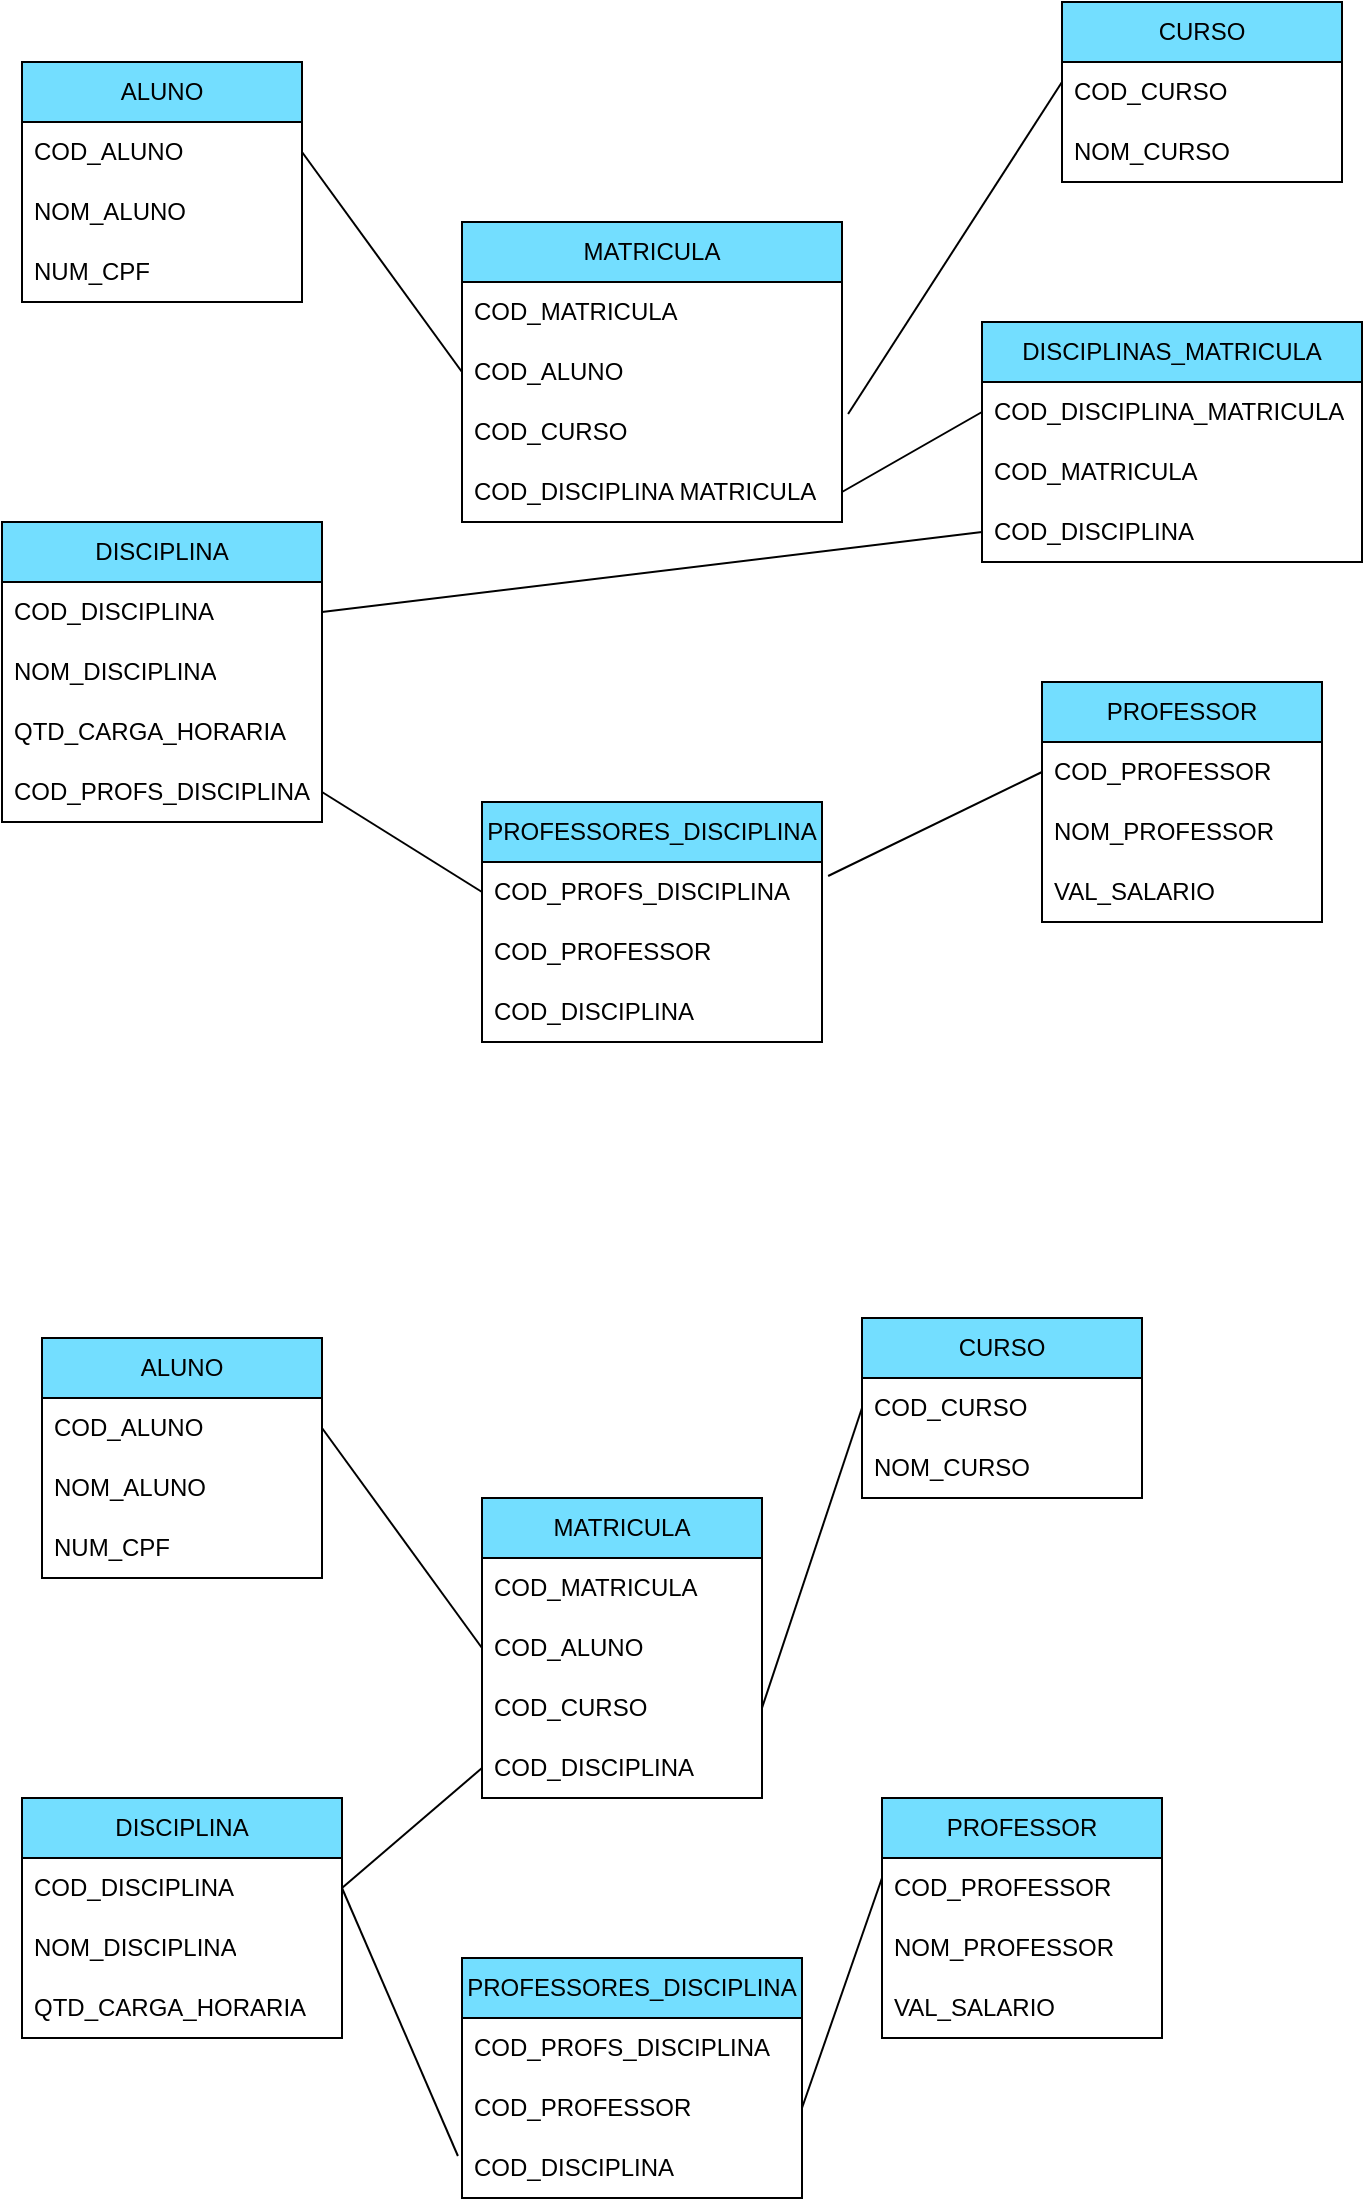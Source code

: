 <mxfile version="21.6.9" type="device">
  <diagram name="Página-1" id="gaQKq8PT9YEn8VLTx530">
    <mxGraphModel dx="794" dy="734" grid="1" gridSize="10" guides="1" tooltips="1" connect="1" arrows="1" fold="1" page="1" pageScale="1" pageWidth="827" pageHeight="1169" math="0" shadow="0">
      <root>
        <mxCell id="0" />
        <mxCell id="1" parent="0" />
        <mxCell id="KkJn7QVHv9WQBNd2l7bp-1" value="MATRICULA" style="swimlane;fontStyle=0;childLayout=stackLayout;horizontal=1;startSize=30;horizontalStack=0;resizeParent=1;resizeParentMax=0;resizeLast=0;collapsible=1;marginBottom=0;whiteSpace=wrap;html=1;fillColor=#73DEFF;" vertex="1" parent="1">
          <mxGeometry x="310" y="130" width="190" height="150" as="geometry" />
        </mxCell>
        <mxCell id="KkJn7QVHv9WQBNd2l7bp-2" value="COD_MATRICULA" style="text;strokeColor=none;fillColor=none;align=left;verticalAlign=middle;spacingLeft=4;spacingRight=4;overflow=hidden;points=[[0,0.5],[1,0.5]];portConstraint=eastwest;rotatable=0;whiteSpace=wrap;html=1;" vertex="1" parent="KkJn7QVHv9WQBNd2l7bp-1">
          <mxGeometry y="30" width="190" height="30" as="geometry" />
        </mxCell>
        <mxCell id="KkJn7QVHv9WQBNd2l7bp-3" value="COD_ALUNO" style="text;strokeColor=none;fillColor=none;align=left;verticalAlign=middle;spacingLeft=4;spacingRight=4;overflow=hidden;points=[[0,0.5],[1,0.5]];portConstraint=eastwest;rotatable=0;whiteSpace=wrap;html=1;" vertex="1" parent="KkJn7QVHv9WQBNd2l7bp-1">
          <mxGeometry y="60" width="190" height="30" as="geometry" />
        </mxCell>
        <mxCell id="KkJn7QVHv9WQBNd2l7bp-4" value="COD_CURSO" style="text;strokeColor=none;fillColor=none;align=left;verticalAlign=middle;spacingLeft=4;spacingRight=4;overflow=hidden;points=[[0,0.5],[1,0.5]];portConstraint=eastwest;rotatable=0;whiteSpace=wrap;html=1;" vertex="1" parent="KkJn7QVHv9WQBNd2l7bp-1">
          <mxGeometry y="90" width="190" height="30" as="geometry" />
        </mxCell>
        <mxCell id="KkJn7QVHv9WQBNd2l7bp-31" value="COD_DISCIPLINA MATRICULA" style="text;strokeColor=none;fillColor=none;align=left;verticalAlign=middle;spacingLeft=4;spacingRight=4;overflow=hidden;points=[[0,0.5],[1,0.5]];portConstraint=eastwest;rotatable=0;whiteSpace=wrap;html=1;" vertex="1" parent="KkJn7QVHv9WQBNd2l7bp-1">
          <mxGeometry y="120" width="190" height="30" as="geometry" />
        </mxCell>
        <mxCell id="KkJn7QVHv9WQBNd2l7bp-5" value="CURSO" style="swimlane;fontStyle=0;childLayout=stackLayout;horizontal=1;startSize=30;horizontalStack=0;resizeParent=1;resizeParentMax=0;resizeLast=0;collapsible=1;marginBottom=0;whiteSpace=wrap;html=1;fillColor=#73DEFF;" vertex="1" parent="1">
          <mxGeometry x="610" y="20" width="140" height="90" as="geometry" />
        </mxCell>
        <mxCell id="KkJn7QVHv9WQBNd2l7bp-6" value="COD_CURSO" style="text;strokeColor=none;fillColor=none;align=left;verticalAlign=middle;spacingLeft=4;spacingRight=4;overflow=hidden;points=[[0,0.5],[1,0.5]];portConstraint=eastwest;rotatable=0;whiteSpace=wrap;html=1;" vertex="1" parent="KkJn7QVHv9WQBNd2l7bp-5">
          <mxGeometry y="30" width="140" height="30" as="geometry" />
        </mxCell>
        <mxCell id="KkJn7QVHv9WQBNd2l7bp-7" value="NOM_CURSO" style="text;strokeColor=none;fillColor=none;align=left;verticalAlign=middle;spacingLeft=4;spacingRight=4;overflow=hidden;points=[[0,0.5],[1,0.5]];portConstraint=eastwest;rotatable=0;whiteSpace=wrap;html=1;" vertex="1" parent="KkJn7QVHv9WQBNd2l7bp-5">
          <mxGeometry y="60" width="140" height="30" as="geometry" />
        </mxCell>
        <mxCell id="KkJn7QVHv9WQBNd2l7bp-10" value="DISCIPLINA" style="swimlane;fontStyle=0;childLayout=stackLayout;horizontal=1;startSize=30;horizontalStack=0;resizeParent=1;resizeParentMax=0;resizeLast=0;collapsible=1;marginBottom=0;whiteSpace=wrap;html=1;fillColor=#73DEFF;" vertex="1" parent="1">
          <mxGeometry x="80" y="280" width="160" height="150" as="geometry" />
        </mxCell>
        <mxCell id="KkJn7QVHv9WQBNd2l7bp-11" value="COD_DISCIPLINA" style="text;strokeColor=none;fillColor=none;align=left;verticalAlign=middle;spacingLeft=4;spacingRight=4;overflow=hidden;points=[[0,0.5],[1,0.5]];portConstraint=eastwest;rotatable=0;whiteSpace=wrap;html=1;" vertex="1" parent="KkJn7QVHv9WQBNd2l7bp-10">
          <mxGeometry y="30" width="160" height="30" as="geometry" />
        </mxCell>
        <mxCell id="KkJn7QVHv9WQBNd2l7bp-12" value="NOM_DISCIPLINA" style="text;strokeColor=none;fillColor=none;align=left;verticalAlign=middle;spacingLeft=4;spacingRight=4;overflow=hidden;points=[[0,0.5],[1,0.5]];portConstraint=eastwest;rotatable=0;whiteSpace=wrap;html=1;" vertex="1" parent="KkJn7QVHv9WQBNd2l7bp-10">
          <mxGeometry y="60" width="160" height="30" as="geometry" />
        </mxCell>
        <mxCell id="KkJn7QVHv9WQBNd2l7bp-13" value="QTD_CARGA_HORARIA" style="text;strokeColor=none;fillColor=none;align=left;verticalAlign=middle;spacingLeft=4;spacingRight=4;overflow=hidden;points=[[0,0.5],[1,0.5]];portConstraint=eastwest;rotatable=0;whiteSpace=wrap;html=1;" vertex="1" parent="KkJn7QVHv9WQBNd2l7bp-10">
          <mxGeometry y="90" width="160" height="30" as="geometry" />
        </mxCell>
        <mxCell id="KkJn7QVHv9WQBNd2l7bp-41" value="COD_PROFS_DISCIPLINA" style="text;strokeColor=none;fillColor=none;align=left;verticalAlign=middle;spacingLeft=4;spacingRight=4;overflow=hidden;points=[[0,0.5],[1,0.5]];portConstraint=eastwest;rotatable=0;whiteSpace=wrap;html=1;" vertex="1" parent="KkJn7QVHv9WQBNd2l7bp-10">
          <mxGeometry y="120" width="160" height="30" as="geometry" />
        </mxCell>
        <mxCell id="KkJn7QVHv9WQBNd2l7bp-14" value="PROFESSOR" style="swimlane;fontStyle=0;childLayout=stackLayout;horizontal=1;startSize=30;horizontalStack=0;resizeParent=1;resizeParentMax=0;resizeLast=0;collapsible=1;marginBottom=0;whiteSpace=wrap;html=1;fillColor=#73DEFF;" vertex="1" parent="1">
          <mxGeometry x="600" y="360" width="140" height="120" as="geometry" />
        </mxCell>
        <mxCell id="KkJn7QVHv9WQBNd2l7bp-15" value="COD_PROFESSOR" style="text;strokeColor=none;fillColor=none;align=left;verticalAlign=middle;spacingLeft=4;spacingRight=4;overflow=hidden;points=[[0,0.5],[1,0.5]];portConstraint=eastwest;rotatable=0;whiteSpace=wrap;html=1;" vertex="1" parent="KkJn7QVHv9WQBNd2l7bp-14">
          <mxGeometry y="30" width="140" height="30" as="geometry" />
        </mxCell>
        <mxCell id="KkJn7QVHv9WQBNd2l7bp-16" value="NOM_PROFESSOR" style="text;strokeColor=none;fillColor=none;align=left;verticalAlign=middle;spacingLeft=4;spacingRight=4;overflow=hidden;points=[[0,0.5],[1,0.5]];portConstraint=eastwest;rotatable=0;whiteSpace=wrap;html=1;" vertex="1" parent="KkJn7QVHv9WQBNd2l7bp-14">
          <mxGeometry y="60" width="140" height="30" as="geometry" />
        </mxCell>
        <mxCell id="KkJn7QVHv9WQBNd2l7bp-17" value="VAL_SALARIO" style="text;strokeColor=none;fillColor=none;align=left;verticalAlign=middle;spacingLeft=4;spacingRight=4;overflow=hidden;points=[[0,0.5],[1,0.5]];portConstraint=eastwest;rotatable=0;whiteSpace=wrap;html=1;" vertex="1" parent="KkJn7QVHv9WQBNd2l7bp-14">
          <mxGeometry y="90" width="140" height="30" as="geometry" />
        </mxCell>
        <mxCell id="KkJn7QVHv9WQBNd2l7bp-26" value="ALUNO" style="swimlane;fontStyle=0;childLayout=stackLayout;horizontal=1;startSize=30;horizontalStack=0;resizeParent=1;resizeParentMax=0;resizeLast=0;collapsible=1;marginBottom=0;whiteSpace=wrap;html=1;fillColor=#73DEFF;" vertex="1" parent="1">
          <mxGeometry x="90" y="50" width="140" height="120" as="geometry" />
        </mxCell>
        <mxCell id="KkJn7QVHv9WQBNd2l7bp-27" value="COD_ALUNO" style="text;strokeColor=none;fillColor=none;align=left;verticalAlign=middle;spacingLeft=4;spacingRight=4;overflow=hidden;points=[[0,0.5],[1,0.5]];portConstraint=eastwest;rotatable=0;whiteSpace=wrap;html=1;" vertex="1" parent="KkJn7QVHv9WQBNd2l7bp-26">
          <mxGeometry y="30" width="140" height="30" as="geometry" />
        </mxCell>
        <mxCell id="KkJn7QVHv9WQBNd2l7bp-28" value="NOM_ALUNO" style="text;strokeColor=none;fillColor=none;align=left;verticalAlign=middle;spacingLeft=4;spacingRight=4;overflow=hidden;points=[[0,0.5],[1,0.5]];portConstraint=eastwest;rotatable=0;whiteSpace=wrap;html=1;" vertex="1" parent="KkJn7QVHv9WQBNd2l7bp-26">
          <mxGeometry y="60" width="140" height="30" as="geometry" />
        </mxCell>
        <mxCell id="KkJn7QVHv9WQBNd2l7bp-29" value="NUM_CPF" style="text;strokeColor=none;fillColor=none;align=left;verticalAlign=middle;spacingLeft=4;spacingRight=4;overflow=hidden;points=[[0,0.5],[1,0.5]];portConstraint=eastwest;rotatable=0;whiteSpace=wrap;html=1;" vertex="1" parent="KkJn7QVHv9WQBNd2l7bp-26">
          <mxGeometry y="90" width="140" height="30" as="geometry" />
        </mxCell>
        <mxCell id="KkJn7QVHv9WQBNd2l7bp-32" value="" style="endArrow=none;html=1;rounded=0;entryX=1;entryY=0.5;entryDx=0;entryDy=0;exitX=0;exitY=0.5;exitDx=0;exitDy=0;" edge="1" parent="1" source="KkJn7QVHv9WQBNd2l7bp-3" target="KkJn7QVHv9WQBNd2l7bp-27">
          <mxGeometry width="50" height="50" relative="1" as="geometry">
            <mxPoint x="380" y="300" as="sourcePoint" />
            <mxPoint x="430" y="250" as="targetPoint" />
          </mxGeometry>
        </mxCell>
        <mxCell id="KkJn7QVHv9WQBNd2l7bp-33" value="" style="endArrow=none;html=1;rounded=0;entryX=0;entryY=0.5;entryDx=0;entryDy=0;exitX=1.016;exitY=0.2;exitDx=0;exitDy=0;exitPerimeter=0;" edge="1" parent="1" source="KkJn7QVHv9WQBNd2l7bp-4">
          <mxGeometry width="50" height="50" relative="1" as="geometry">
            <mxPoint x="450" y="230" as="sourcePoint" />
            <mxPoint x="610" y="60" as="targetPoint" />
          </mxGeometry>
        </mxCell>
        <mxCell id="KkJn7QVHv9WQBNd2l7bp-35" value="PROFESSORES_DISCIPLINA" style="swimlane;fontStyle=0;childLayout=stackLayout;horizontal=1;startSize=30;horizontalStack=0;resizeParent=1;resizeParentMax=0;resizeLast=0;collapsible=1;marginBottom=0;whiteSpace=wrap;html=1;fillColor=#73DEFF;" vertex="1" parent="1">
          <mxGeometry x="320" y="420" width="170" height="120" as="geometry" />
        </mxCell>
        <mxCell id="KkJn7QVHv9WQBNd2l7bp-36" value="COD_PROFS_DISCIPLINA" style="text;strokeColor=none;fillColor=none;align=left;verticalAlign=middle;spacingLeft=4;spacingRight=4;overflow=hidden;points=[[0,0.5],[1,0.5]];portConstraint=eastwest;rotatable=0;whiteSpace=wrap;html=1;" vertex="1" parent="KkJn7QVHv9WQBNd2l7bp-35">
          <mxGeometry y="30" width="170" height="30" as="geometry" />
        </mxCell>
        <mxCell id="KkJn7QVHv9WQBNd2l7bp-37" value="COD_PROFESSOR" style="text;strokeColor=none;fillColor=none;align=left;verticalAlign=middle;spacingLeft=4;spacingRight=4;overflow=hidden;points=[[0,0.5],[1,0.5]];portConstraint=eastwest;rotatable=0;whiteSpace=wrap;html=1;" vertex="1" parent="KkJn7QVHv9WQBNd2l7bp-35">
          <mxGeometry y="60" width="170" height="30" as="geometry" />
        </mxCell>
        <mxCell id="KkJn7QVHv9WQBNd2l7bp-38" value="COD_DISCIPLINA" style="text;strokeColor=none;fillColor=none;align=left;verticalAlign=middle;spacingLeft=4;spacingRight=4;overflow=hidden;points=[[0,0.5],[1,0.5]];portConstraint=eastwest;rotatable=0;whiteSpace=wrap;html=1;" vertex="1" parent="KkJn7QVHv9WQBNd2l7bp-35">
          <mxGeometry y="90" width="170" height="30" as="geometry" />
        </mxCell>
        <mxCell id="KkJn7QVHv9WQBNd2l7bp-42" value="" style="endArrow=none;html=1;rounded=0;exitX=1;exitY=0.5;exitDx=0;exitDy=0;entryX=0;entryY=0.5;entryDx=0;entryDy=0;" edge="1" parent="1" source="KkJn7QVHv9WQBNd2l7bp-41" target="KkJn7QVHv9WQBNd2l7bp-36">
          <mxGeometry width="50" height="50" relative="1" as="geometry">
            <mxPoint x="250" y="450" as="sourcePoint" />
            <mxPoint x="310" y="460" as="targetPoint" />
          </mxGeometry>
        </mxCell>
        <mxCell id="KkJn7QVHv9WQBNd2l7bp-43" value="MATRICULA" style="swimlane;fontStyle=0;childLayout=stackLayout;horizontal=1;startSize=30;horizontalStack=0;resizeParent=1;resizeParentMax=0;resizeLast=0;collapsible=1;marginBottom=0;whiteSpace=wrap;html=1;fillColor=#73DEFF;" vertex="1" parent="1">
          <mxGeometry x="320" y="768" width="140" height="150" as="geometry" />
        </mxCell>
        <mxCell id="KkJn7QVHv9WQBNd2l7bp-44" value="COD_MATRICULA" style="text;strokeColor=none;fillColor=none;align=left;verticalAlign=middle;spacingLeft=4;spacingRight=4;overflow=hidden;points=[[0,0.5],[1,0.5]];portConstraint=eastwest;rotatable=0;whiteSpace=wrap;html=1;" vertex="1" parent="KkJn7QVHv9WQBNd2l7bp-43">
          <mxGeometry y="30" width="140" height="30" as="geometry" />
        </mxCell>
        <mxCell id="KkJn7QVHv9WQBNd2l7bp-45" value="COD_ALUNO" style="text;strokeColor=none;fillColor=none;align=left;verticalAlign=middle;spacingLeft=4;spacingRight=4;overflow=hidden;points=[[0,0.5],[1,0.5]];portConstraint=eastwest;rotatable=0;whiteSpace=wrap;html=1;" vertex="1" parent="KkJn7QVHv9WQBNd2l7bp-43">
          <mxGeometry y="60" width="140" height="30" as="geometry" />
        </mxCell>
        <mxCell id="KkJn7QVHv9WQBNd2l7bp-46" value="COD_CURSO" style="text;strokeColor=none;fillColor=none;align=left;verticalAlign=middle;spacingLeft=4;spacingRight=4;overflow=hidden;points=[[0,0.5],[1,0.5]];portConstraint=eastwest;rotatable=0;whiteSpace=wrap;html=1;" vertex="1" parent="KkJn7QVHv9WQBNd2l7bp-43">
          <mxGeometry y="90" width="140" height="30" as="geometry" />
        </mxCell>
        <mxCell id="KkJn7QVHv9WQBNd2l7bp-47" value="COD_DISCIPLINA" style="text;strokeColor=none;fillColor=none;align=left;verticalAlign=middle;spacingLeft=4;spacingRight=4;overflow=hidden;points=[[0,0.5],[1,0.5]];portConstraint=eastwest;rotatable=0;whiteSpace=wrap;html=1;" vertex="1" parent="KkJn7QVHv9WQBNd2l7bp-43">
          <mxGeometry y="120" width="140" height="30" as="geometry" />
        </mxCell>
        <mxCell id="KkJn7QVHv9WQBNd2l7bp-48" value="CURSO" style="swimlane;fontStyle=0;childLayout=stackLayout;horizontal=1;startSize=30;horizontalStack=0;resizeParent=1;resizeParentMax=0;resizeLast=0;collapsible=1;marginBottom=0;whiteSpace=wrap;html=1;fillColor=#73DEFF;" vertex="1" parent="1">
          <mxGeometry x="510" y="678" width="140" height="90" as="geometry" />
        </mxCell>
        <mxCell id="KkJn7QVHv9WQBNd2l7bp-49" value="COD_CURSO" style="text;strokeColor=none;fillColor=none;align=left;verticalAlign=middle;spacingLeft=4;spacingRight=4;overflow=hidden;points=[[0,0.5],[1,0.5]];portConstraint=eastwest;rotatable=0;whiteSpace=wrap;html=1;" vertex="1" parent="KkJn7QVHv9WQBNd2l7bp-48">
          <mxGeometry y="30" width="140" height="30" as="geometry" />
        </mxCell>
        <mxCell id="KkJn7QVHv9WQBNd2l7bp-50" value="NOM_CURSO" style="text;strokeColor=none;fillColor=none;align=left;verticalAlign=middle;spacingLeft=4;spacingRight=4;overflow=hidden;points=[[0,0.5],[1,0.5]];portConstraint=eastwest;rotatable=0;whiteSpace=wrap;html=1;" vertex="1" parent="KkJn7QVHv9WQBNd2l7bp-48">
          <mxGeometry y="60" width="140" height="30" as="geometry" />
        </mxCell>
        <mxCell id="KkJn7QVHv9WQBNd2l7bp-51" value="DISCIPLINA" style="swimlane;fontStyle=0;childLayout=stackLayout;horizontal=1;startSize=30;horizontalStack=0;resizeParent=1;resizeParentMax=0;resizeLast=0;collapsible=1;marginBottom=0;whiteSpace=wrap;html=1;fillColor=#73DEFF;" vertex="1" parent="1">
          <mxGeometry x="90" y="918" width="160" height="120" as="geometry" />
        </mxCell>
        <mxCell id="KkJn7QVHv9WQBNd2l7bp-52" value="COD_DISCIPLINA" style="text;strokeColor=none;fillColor=none;align=left;verticalAlign=middle;spacingLeft=4;spacingRight=4;overflow=hidden;points=[[0,0.5],[1,0.5]];portConstraint=eastwest;rotatable=0;whiteSpace=wrap;html=1;" vertex="1" parent="KkJn7QVHv9WQBNd2l7bp-51">
          <mxGeometry y="30" width="160" height="30" as="geometry" />
        </mxCell>
        <mxCell id="KkJn7QVHv9WQBNd2l7bp-53" value="NOM_DISCIPLINA" style="text;strokeColor=none;fillColor=none;align=left;verticalAlign=middle;spacingLeft=4;spacingRight=4;overflow=hidden;points=[[0,0.5],[1,0.5]];portConstraint=eastwest;rotatable=0;whiteSpace=wrap;html=1;" vertex="1" parent="KkJn7QVHv9WQBNd2l7bp-51">
          <mxGeometry y="60" width="160" height="30" as="geometry" />
        </mxCell>
        <mxCell id="KkJn7QVHv9WQBNd2l7bp-54" value="QTD_CARGA_HORARIA" style="text;strokeColor=none;fillColor=none;align=left;verticalAlign=middle;spacingLeft=4;spacingRight=4;overflow=hidden;points=[[0,0.5],[1,0.5]];portConstraint=eastwest;rotatable=0;whiteSpace=wrap;html=1;" vertex="1" parent="KkJn7QVHv9WQBNd2l7bp-51">
          <mxGeometry y="90" width="160" height="30" as="geometry" />
        </mxCell>
        <mxCell id="KkJn7QVHv9WQBNd2l7bp-56" value="PROFESSOR" style="swimlane;fontStyle=0;childLayout=stackLayout;horizontal=1;startSize=30;horizontalStack=0;resizeParent=1;resizeParentMax=0;resizeLast=0;collapsible=1;marginBottom=0;whiteSpace=wrap;html=1;fillColor=#73DEFF;" vertex="1" parent="1">
          <mxGeometry x="520" y="918" width="140" height="120" as="geometry" />
        </mxCell>
        <mxCell id="KkJn7QVHv9WQBNd2l7bp-57" value="COD_PROFESSOR" style="text;strokeColor=none;fillColor=none;align=left;verticalAlign=middle;spacingLeft=4;spacingRight=4;overflow=hidden;points=[[0,0.5],[1,0.5]];portConstraint=eastwest;rotatable=0;whiteSpace=wrap;html=1;" vertex="1" parent="KkJn7QVHv9WQBNd2l7bp-56">
          <mxGeometry y="30" width="140" height="30" as="geometry" />
        </mxCell>
        <mxCell id="KkJn7QVHv9WQBNd2l7bp-58" value="NOM_PROFESSOR" style="text;strokeColor=none;fillColor=none;align=left;verticalAlign=middle;spacingLeft=4;spacingRight=4;overflow=hidden;points=[[0,0.5],[1,0.5]];portConstraint=eastwest;rotatable=0;whiteSpace=wrap;html=1;" vertex="1" parent="KkJn7QVHv9WQBNd2l7bp-56">
          <mxGeometry y="60" width="140" height="30" as="geometry" />
        </mxCell>
        <mxCell id="KkJn7QVHv9WQBNd2l7bp-59" value="VAL_SALARIO" style="text;strokeColor=none;fillColor=none;align=left;verticalAlign=middle;spacingLeft=4;spacingRight=4;overflow=hidden;points=[[0,0.5],[1,0.5]];portConstraint=eastwest;rotatable=0;whiteSpace=wrap;html=1;" vertex="1" parent="KkJn7QVHv9WQBNd2l7bp-56">
          <mxGeometry y="90" width="140" height="30" as="geometry" />
        </mxCell>
        <mxCell id="KkJn7QVHv9WQBNd2l7bp-60" value="ALUNO" style="swimlane;fontStyle=0;childLayout=stackLayout;horizontal=1;startSize=30;horizontalStack=0;resizeParent=1;resizeParentMax=0;resizeLast=0;collapsible=1;marginBottom=0;whiteSpace=wrap;html=1;fillColor=#73DEFF;" vertex="1" parent="1">
          <mxGeometry x="100" y="688" width="140" height="120" as="geometry" />
        </mxCell>
        <mxCell id="KkJn7QVHv9WQBNd2l7bp-61" value="COD_ALUNO" style="text;strokeColor=none;fillColor=none;align=left;verticalAlign=middle;spacingLeft=4;spacingRight=4;overflow=hidden;points=[[0,0.5],[1,0.5]];portConstraint=eastwest;rotatable=0;whiteSpace=wrap;html=1;" vertex="1" parent="KkJn7QVHv9WQBNd2l7bp-60">
          <mxGeometry y="30" width="140" height="30" as="geometry" />
        </mxCell>
        <mxCell id="KkJn7QVHv9WQBNd2l7bp-62" value="NOM_ALUNO" style="text;strokeColor=none;fillColor=none;align=left;verticalAlign=middle;spacingLeft=4;spacingRight=4;overflow=hidden;points=[[0,0.5],[1,0.5]];portConstraint=eastwest;rotatable=0;whiteSpace=wrap;html=1;" vertex="1" parent="KkJn7QVHv9WQBNd2l7bp-60">
          <mxGeometry y="60" width="140" height="30" as="geometry" />
        </mxCell>
        <mxCell id="KkJn7QVHv9WQBNd2l7bp-63" value="NUM_CPF" style="text;strokeColor=none;fillColor=none;align=left;verticalAlign=middle;spacingLeft=4;spacingRight=4;overflow=hidden;points=[[0,0.5],[1,0.5]];portConstraint=eastwest;rotatable=0;whiteSpace=wrap;html=1;" vertex="1" parent="KkJn7QVHv9WQBNd2l7bp-60">
          <mxGeometry y="90" width="140" height="30" as="geometry" />
        </mxCell>
        <mxCell id="KkJn7QVHv9WQBNd2l7bp-64" value="" style="endArrow=none;html=1;rounded=0;entryX=1;entryY=0.5;entryDx=0;entryDy=0;exitX=0;exitY=0.5;exitDx=0;exitDy=0;" edge="1" parent="1" source="KkJn7QVHv9WQBNd2l7bp-45" target="KkJn7QVHv9WQBNd2l7bp-61">
          <mxGeometry width="50" height="50" relative="1" as="geometry">
            <mxPoint x="390" y="938" as="sourcePoint" />
            <mxPoint x="440" y="888" as="targetPoint" />
          </mxGeometry>
        </mxCell>
        <mxCell id="KkJn7QVHv9WQBNd2l7bp-65" value="" style="endArrow=none;html=1;rounded=0;entryX=0;entryY=0.5;entryDx=0;entryDy=0;exitX=1;exitY=0.5;exitDx=0;exitDy=0;" edge="1" parent="1" source="KkJn7QVHv9WQBNd2l7bp-46" target="KkJn7QVHv9WQBNd2l7bp-49">
          <mxGeometry width="50" height="50" relative="1" as="geometry">
            <mxPoint x="480" y="818" as="sourcePoint" />
            <mxPoint x="400" y="678" as="targetPoint" />
          </mxGeometry>
        </mxCell>
        <mxCell id="KkJn7QVHv9WQBNd2l7bp-66" value="" style="endArrow=none;html=1;rounded=0;exitX=1;exitY=0.5;exitDx=0;exitDy=0;entryX=0;entryY=0.5;entryDx=0;entryDy=0;" edge="1" parent="1" source="KkJn7QVHv9WQBNd2l7bp-52" target="KkJn7QVHv9WQBNd2l7bp-47">
          <mxGeometry width="50" height="50" relative="1" as="geometry">
            <mxPoint x="270" y="978" as="sourcePoint" />
            <mxPoint x="320" y="928" as="targetPoint" />
          </mxGeometry>
        </mxCell>
        <mxCell id="KkJn7QVHv9WQBNd2l7bp-67" value="PROFESSORES_DISCIPLINA" style="swimlane;fontStyle=0;childLayout=stackLayout;horizontal=1;startSize=30;horizontalStack=0;resizeParent=1;resizeParentMax=0;resizeLast=0;collapsible=1;marginBottom=0;whiteSpace=wrap;html=1;fillColor=#73DEFF;" vertex="1" parent="1">
          <mxGeometry x="310" y="998" width="170" height="120" as="geometry" />
        </mxCell>
        <mxCell id="KkJn7QVHv9WQBNd2l7bp-68" value="COD_PROFS_DISCIPLINA" style="text;strokeColor=none;fillColor=none;align=left;verticalAlign=middle;spacingLeft=4;spacingRight=4;overflow=hidden;points=[[0,0.5],[1,0.5]];portConstraint=eastwest;rotatable=0;whiteSpace=wrap;html=1;" vertex="1" parent="KkJn7QVHv9WQBNd2l7bp-67">
          <mxGeometry y="30" width="170" height="30" as="geometry" />
        </mxCell>
        <mxCell id="KkJn7QVHv9WQBNd2l7bp-69" value="COD_PROFESSOR" style="text;strokeColor=none;fillColor=none;align=left;verticalAlign=middle;spacingLeft=4;spacingRight=4;overflow=hidden;points=[[0,0.5],[1,0.5]];portConstraint=eastwest;rotatable=0;whiteSpace=wrap;html=1;" vertex="1" parent="KkJn7QVHv9WQBNd2l7bp-67">
          <mxGeometry y="60" width="170" height="30" as="geometry" />
        </mxCell>
        <mxCell id="KkJn7QVHv9WQBNd2l7bp-70" value="COD_DISCIPLINA" style="text;strokeColor=none;fillColor=none;align=left;verticalAlign=middle;spacingLeft=4;spacingRight=4;overflow=hidden;points=[[0,0.5],[1,0.5]];portConstraint=eastwest;rotatable=0;whiteSpace=wrap;html=1;" vertex="1" parent="KkJn7QVHv9WQBNd2l7bp-67">
          <mxGeometry y="90" width="170" height="30" as="geometry" />
        </mxCell>
        <mxCell id="KkJn7QVHv9WQBNd2l7bp-71" value="" style="endArrow=none;html=1;rounded=0;exitX=-0.012;exitY=0.3;exitDx=0;exitDy=0;exitPerimeter=0;" edge="1" parent="1" source="KkJn7QVHv9WQBNd2l7bp-70">
          <mxGeometry width="50" height="50" relative="1" as="geometry">
            <mxPoint x="390" y="1038" as="sourcePoint" />
            <mxPoint x="250" y="963" as="targetPoint" />
          </mxGeometry>
        </mxCell>
        <mxCell id="KkJn7QVHv9WQBNd2l7bp-72" value="" style="endArrow=none;html=1;rounded=0;exitX=1;exitY=0.5;exitDx=0;exitDy=0;" edge="1" parent="1" source="KkJn7QVHv9WQBNd2l7bp-69">
          <mxGeometry width="50" height="50" relative="1" as="geometry">
            <mxPoint x="470" y="1008" as="sourcePoint" />
            <mxPoint x="520" y="958" as="targetPoint" />
          </mxGeometry>
        </mxCell>
        <mxCell id="KkJn7QVHv9WQBNd2l7bp-74" value="DISCIPLINAS_MATRICULA" style="swimlane;fontStyle=0;childLayout=stackLayout;horizontal=1;startSize=30;horizontalStack=0;resizeParent=1;resizeParentMax=0;resizeLast=0;collapsible=1;marginBottom=0;whiteSpace=wrap;html=1;fillColor=#73DEFF;" vertex="1" parent="1">
          <mxGeometry x="570" y="180" width="190" height="120" as="geometry" />
        </mxCell>
        <mxCell id="KkJn7QVHv9WQBNd2l7bp-75" value="COD_DISCIPLINA_MATRICULA" style="text;strokeColor=none;fillColor=none;align=left;verticalAlign=middle;spacingLeft=4;spacingRight=4;overflow=hidden;points=[[0,0.5],[1,0.5]];portConstraint=eastwest;rotatable=0;whiteSpace=wrap;html=1;" vertex="1" parent="KkJn7QVHv9WQBNd2l7bp-74">
          <mxGeometry y="30" width="190" height="30" as="geometry" />
        </mxCell>
        <mxCell id="KkJn7QVHv9WQBNd2l7bp-76" value="COD_MATRICULA" style="text;strokeColor=none;fillColor=none;align=left;verticalAlign=middle;spacingLeft=4;spacingRight=4;overflow=hidden;points=[[0,0.5],[1,0.5]];portConstraint=eastwest;rotatable=0;whiteSpace=wrap;html=1;" vertex="1" parent="KkJn7QVHv9WQBNd2l7bp-74">
          <mxGeometry y="60" width="190" height="30" as="geometry" />
        </mxCell>
        <mxCell id="KkJn7QVHv9WQBNd2l7bp-77" value="COD_DISCIPLINA" style="text;strokeColor=none;fillColor=none;align=left;verticalAlign=middle;spacingLeft=4;spacingRight=4;overflow=hidden;points=[[0,0.5],[1,0.5]];portConstraint=eastwest;rotatable=0;whiteSpace=wrap;html=1;" vertex="1" parent="KkJn7QVHv9WQBNd2l7bp-74">
          <mxGeometry y="90" width="190" height="30" as="geometry" />
        </mxCell>
        <mxCell id="KkJn7QVHv9WQBNd2l7bp-79" value="" style="endArrow=none;html=1;rounded=0;entryX=0;entryY=0.5;entryDx=0;entryDy=0;exitX=1.018;exitY=0.233;exitDx=0;exitDy=0;exitPerimeter=0;" edge="1" parent="1" source="KkJn7QVHv9WQBNd2l7bp-36" target="KkJn7QVHv9WQBNd2l7bp-15">
          <mxGeometry width="50" height="50" relative="1" as="geometry">
            <mxPoint x="470" y="440" as="sourcePoint" />
            <mxPoint x="520" y="390" as="targetPoint" />
          </mxGeometry>
        </mxCell>
        <mxCell id="KkJn7QVHv9WQBNd2l7bp-80" value="" style="endArrow=none;html=1;rounded=0;exitX=1;exitY=0.5;exitDx=0;exitDy=0;entryX=0;entryY=0.5;entryDx=0;entryDy=0;" edge="1" parent="1" source="KkJn7QVHv9WQBNd2l7bp-31" target="KkJn7QVHv9WQBNd2l7bp-75">
          <mxGeometry width="50" height="50" relative="1" as="geometry">
            <mxPoint x="520" y="265" as="sourcePoint" />
            <mxPoint x="570" y="215" as="targetPoint" />
          </mxGeometry>
        </mxCell>
        <mxCell id="KkJn7QVHv9WQBNd2l7bp-81" value="" style="endArrow=none;html=1;rounded=0;exitX=1;exitY=0.5;exitDx=0;exitDy=0;entryX=0;entryY=0.5;entryDx=0;entryDy=0;" edge="1" parent="1" source="KkJn7QVHv9WQBNd2l7bp-11" target="KkJn7QVHv9WQBNd2l7bp-77">
          <mxGeometry width="50" height="50" relative="1" as="geometry">
            <mxPoint x="380" y="380" as="sourcePoint" />
            <mxPoint x="430" y="330" as="targetPoint" />
          </mxGeometry>
        </mxCell>
      </root>
    </mxGraphModel>
  </diagram>
</mxfile>
